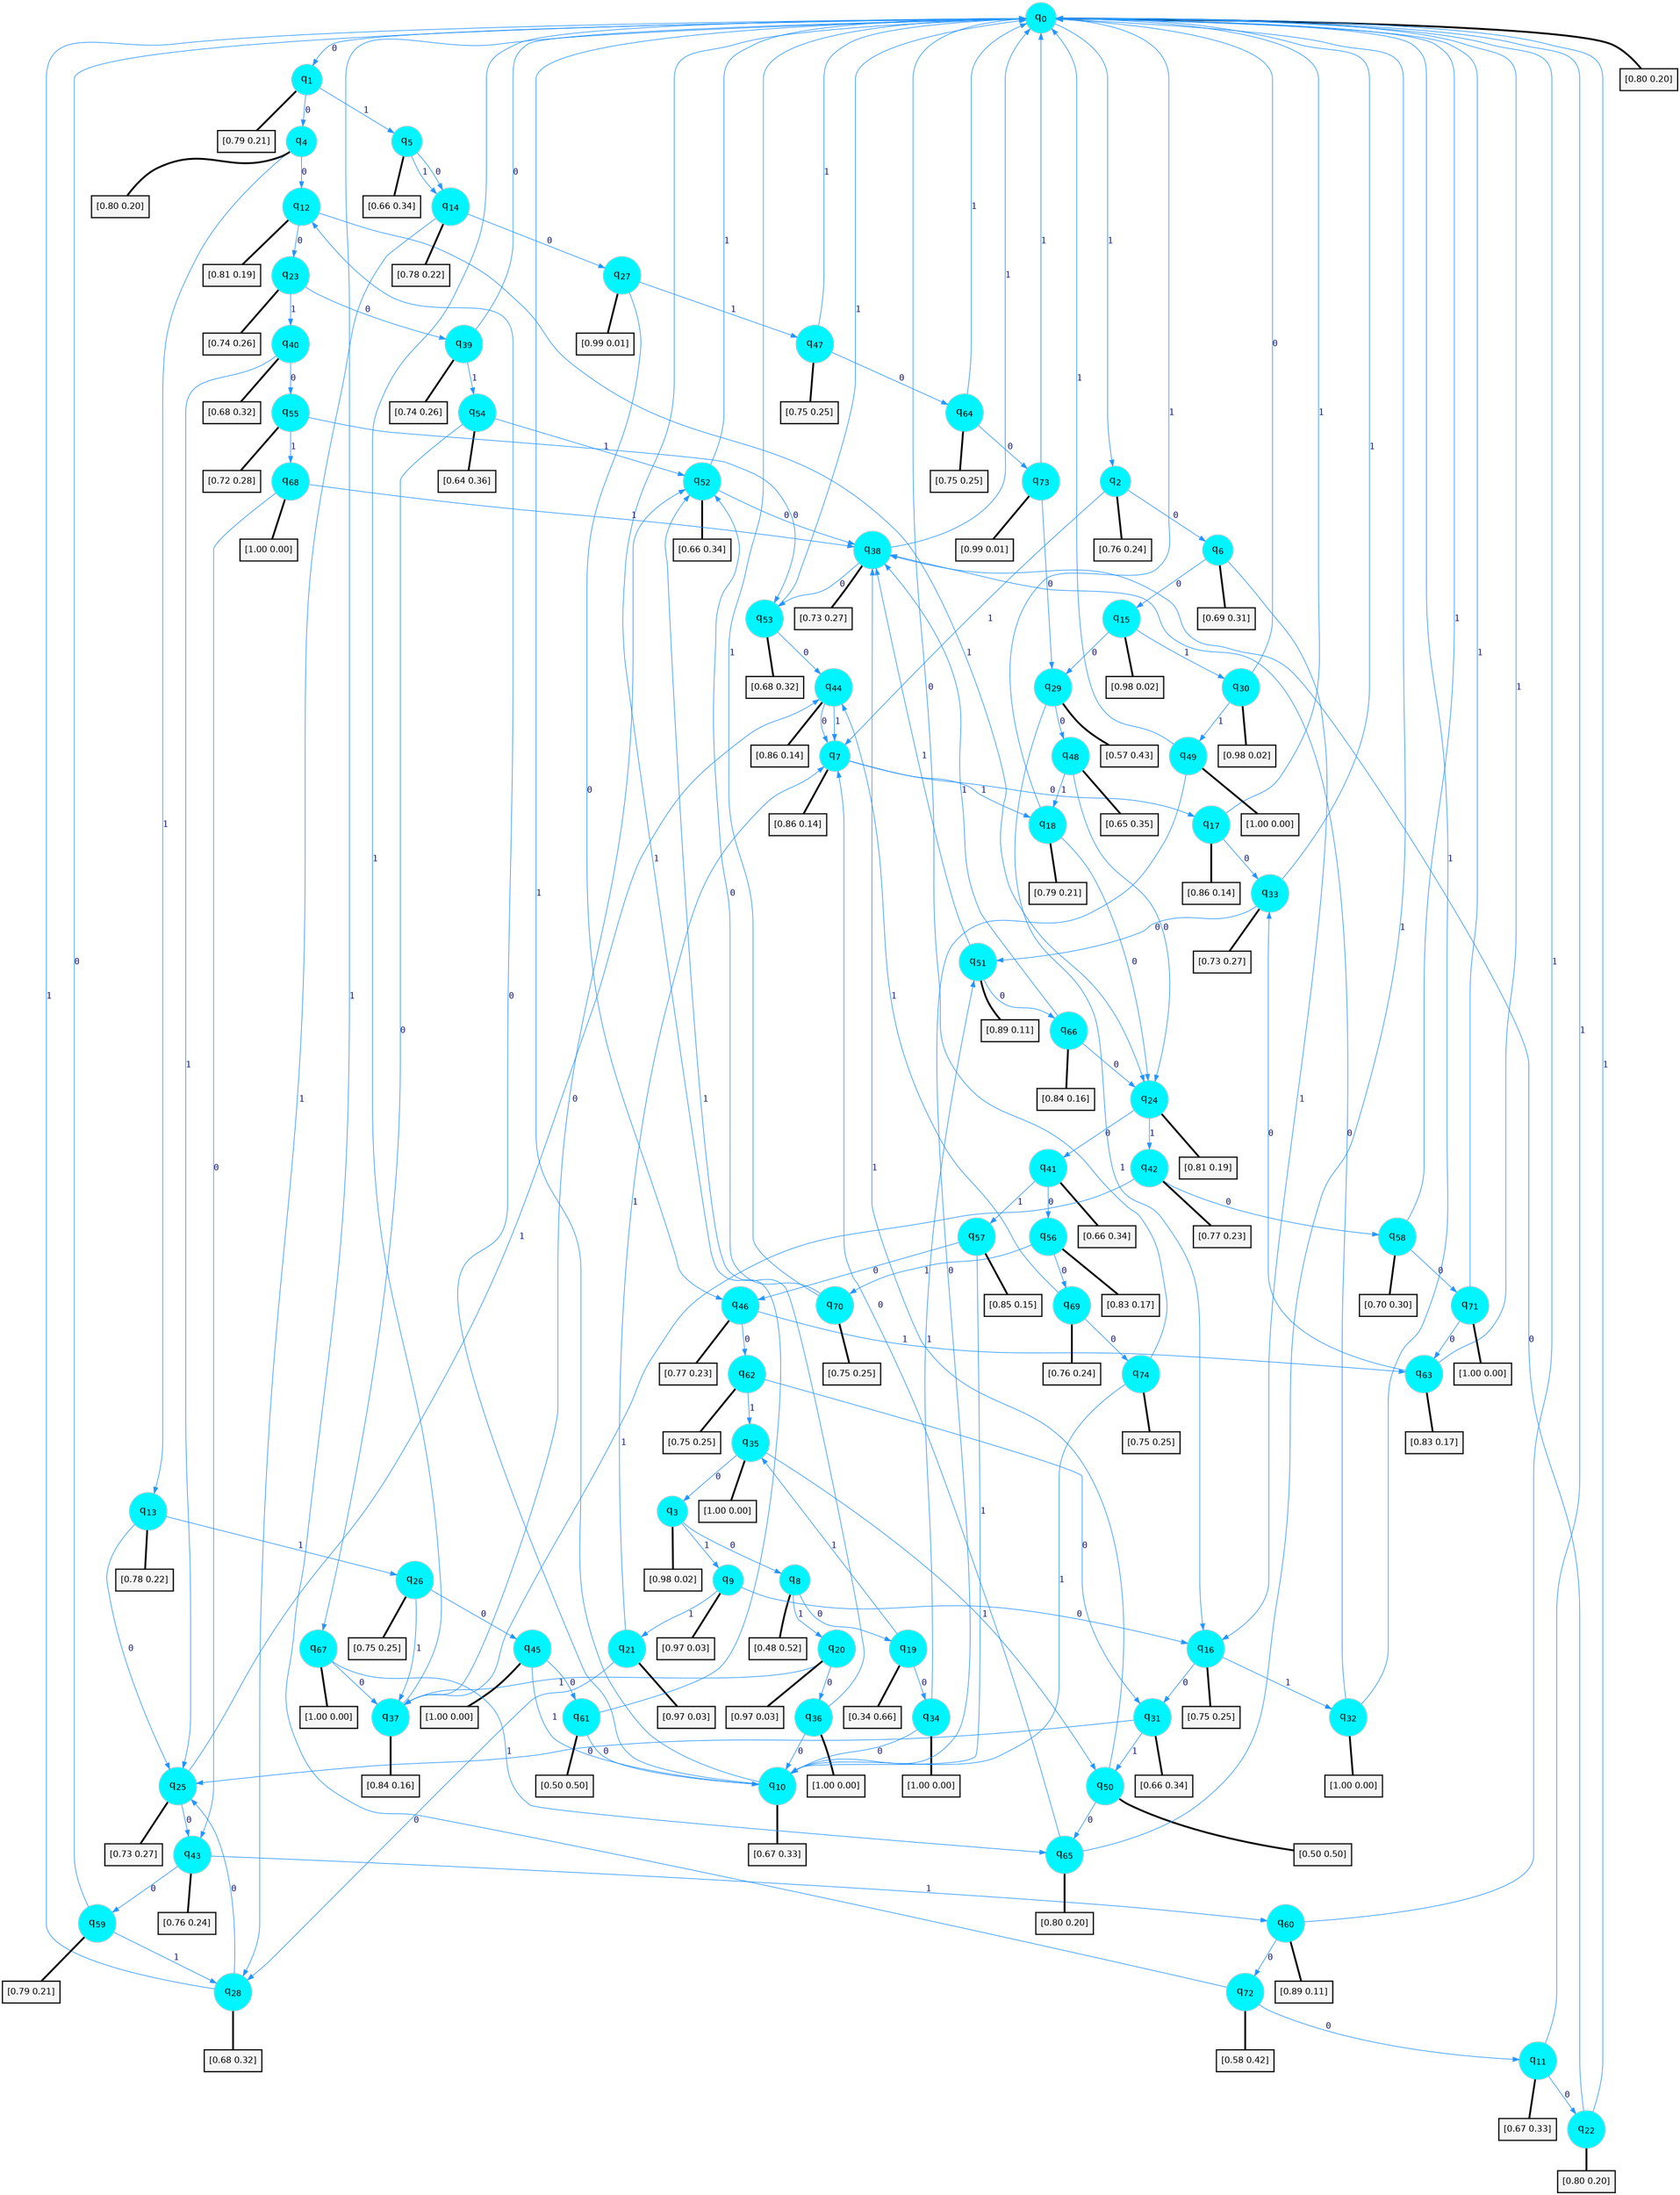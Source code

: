 digraph G {
graph [
bgcolor=transparent, dpi=300, rankdir=TD, size="40,25"];
node [
color=gray, fillcolor=turquoise1, fontcolor=black, fontname=Helvetica, fontsize=16, fontweight=bold, shape=circle, style=filled];
edge [
arrowsize=1, color=dodgerblue1, fontcolor=midnightblue, fontname=courier, fontweight=bold, penwidth=1, style=solid, weight=20];
0[label=<q<SUB>0</SUB>>];
1[label=<q<SUB>1</SUB>>];
2[label=<q<SUB>2</SUB>>];
3[label=<q<SUB>3</SUB>>];
4[label=<q<SUB>4</SUB>>];
5[label=<q<SUB>5</SUB>>];
6[label=<q<SUB>6</SUB>>];
7[label=<q<SUB>7</SUB>>];
8[label=<q<SUB>8</SUB>>];
9[label=<q<SUB>9</SUB>>];
10[label=<q<SUB>10</SUB>>];
11[label=<q<SUB>11</SUB>>];
12[label=<q<SUB>12</SUB>>];
13[label=<q<SUB>13</SUB>>];
14[label=<q<SUB>14</SUB>>];
15[label=<q<SUB>15</SUB>>];
16[label=<q<SUB>16</SUB>>];
17[label=<q<SUB>17</SUB>>];
18[label=<q<SUB>18</SUB>>];
19[label=<q<SUB>19</SUB>>];
20[label=<q<SUB>20</SUB>>];
21[label=<q<SUB>21</SUB>>];
22[label=<q<SUB>22</SUB>>];
23[label=<q<SUB>23</SUB>>];
24[label=<q<SUB>24</SUB>>];
25[label=<q<SUB>25</SUB>>];
26[label=<q<SUB>26</SUB>>];
27[label=<q<SUB>27</SUB>>];
28[label=<q<SUB>28</SUB>>];
29[label=<q<SUB>29</SUB>>];
30[label=<q<SUB>30</SUB>>];
31[label=<q<SUB>31</SUB>>];
32[label=<q<SUB>32</SUB>>];
33[label=<q<SUB>33</SUB>>];
34[label=<q<SUB>34</SUB>>];
35[label=<q<SUB>35</SUB>>];
36[label=<q<SUB>36</SUB>>];
37[label=<q<SUB>37</SUB>>];
38[label=<q<SUB>38</SUB>>];
39[label=<q<SUB>39</SUB>>];
40[label=<q<SUB>40</SUB>>];
41[label=<q<SUB>41</SUB>>];
42[label=<q<SUB>42</SUB>>];
43[label=<q<SUB>43</SUB>>];
44[label=<q<SUB>44</SUB>>];
45[label=<q<SUB>45</SUB>>];
46[label=<q<SUB>46</SUB>>];
47[label=<q<SUB>47</SUB>>];
48[label=<q<SUB>48</SUB>>];
49[label=<q<SUB>49</SUB>>];
50[label=<q<SUB>50</SUB>>];
51[label=<q<SUB>51</SUB>>];
52[label=<q<SUB>52</SUB>>];
53[label=<q<SUB>53</SUB>>];
54[label=<q<SUB>54</SUB>>];
55[label=<q<SUB>55</SUB>>];
56[label=<q<SUB>56</SUB>>];
57[label=<q<SUB>57</SUB>>];
58[label=<q<SUB>58</SUB>>];
59[label=<q<SUB>59</SUB>>];
60[label=<q<SUB>60</SUB>>];
61[label=<q<SUB>61</SUB>>];
62[label=<q<SUB>62</SUB>>];
63[label=<q<SUB>63</SUB>>];
64[label=<q<SUB>64</SUB>>];
65[label=<q<SUB>65</SUB>>];
66[label=<q<SUB>66</SUB>>];
67[label=<q<SUB>67</SUB>>];
68[label=<q<SUB>68</SUB>>];
69[label=<q<SUB>69</SUB>>];
70[label=<q<SUB>70</SUB>>];
71[label=<q<SUB>71</SUB>>];
72[label=<q<SUB>72</SUB>>];
73[label=<q<SUB>73</SUB>>];
74[label=<q<SUB>74</SUB>>];
75[label="[0.80 0.20]", shape=box,fontcolor=black, fontname=Helvetica, fontsize=14, penwidth=2, fillcolor=whitesmoke,color=black];
76[label="[0.79 0.21]", shape=box,fontcolor=black, fontname=Helvetica, fontsize=14, penwidth=2, fillcolor=whitesmoke,color=black];
77[label="[0.76 0.24]", shape=box,fontcolor=black, fontname=Helvetica, fontsize=14, penwidth=2, fillcolor=whitesmoke,color=black];
78[label="[0.98 0.02]", shape=box,fontcolor=black, fontname=Helvetica, fontsize=14, penwidth=2, fillcolor=whitesmoke,color=black];
79[label="[0.80 0.20]", shape=box,fontcolor=black, fontname=Helvetica, fontsize=14, penwidth=2, fillcolor=whitesmoke,color=black];
80[label="[0.66 0.34]", shape=box,fontcolor=black, fontname=Helvetica, fontsize=14, penwidth=2, fillcolor=whitesmoke,color=black];
81[label="[0.69 0.31]", shape=box,fontcolor=black, fontname=Helvetica, fontsize=14, penwidth=2, fillcolor=whitesmoke,color=black];
82[label="[0.86 0.14]", shape=box,fontcolor=black, fontname=Helvetica, fontsize=14, penwidth=2, fillcolor=whitesmoke,color=black];
83[label="[0.48 0.52]", shape=box,fontcolor=black, fontname=Helvetica, fontsize=14, penwidth=2, fillcolor=whitesmoke,color=black];
84[label="[0.97 0.03]", shape=box,fontcolor=black, fontname=Helvetica, fontsize=14, penwidth=2, fillcolor=whitesmoke,color=black];
85[label="[0.67 0.33]", shape=box,fontcolor=black, fontname=Helvetica, fontsize=14, penwidth=2, fillcolor=whitesmoke,color=black];
86[label="[0.67 0.33]", shape=box,fontcolor=black, fontname=Helvetica, fontsize=14, penwidth=2, fillcolor=whitesmoke,color=black];
87[label="[0.81 0.19]", shape=box,fontcolor=black, fontname=Helvetica, fontsize=14, penwidth=2, fillcolor=whitesmoke,color=black];
88[label="[0.78 0.22]", shape=box,fontcolor=black, fontname=Helvetica, fontsize=14, penwidth=2, fillcolor=whitesmoke,color=black];
89[label="[0.78 0.22]", shape=box,fontcolor=black, fontname=Helvetica, fontsize=14, penwidth=2, fillcolor=whitesmoke,color=black];
90[label="[0.98 0.02]", shape=box,fontcolor=black, fontname=Helvetica, fontsize=14, penwidth=2, fillcolor=whitesmoke,color=black];
91[label="[0.75 0.25]", shape=box,fontcolor=black, fontname=Helvetica, fontsize=14, penwidth=2, fillcolor=whitesmoke,color=black];
92[label="[0.86 0.14]", shape=box,fontcolor=black, fontname=Helvetica, fontsize=14, penwidth=2, fillcolor=whitesmoke,color=black];
93[label="[0.79 0.21]", shape=box,fontcolor=black, fontname=Helvetica, fontsize=14, penwidth=2, fillcolor=whitesmoke,color=black];
94[label="[0.34 0.66]", shape=box,fontcolor=black, fontname=Helvetica, fontsize=14, penwidth=2, fillcolor=whitesmoke,color=black];
95[label="[0.97 0.03]", shape=box,fontcolor=black, fontname=Helvetica, fontsize=14, penwidth=2, fillcolor=whitesmoke,color=black];
96[label="[0.97 0.03]", shape=box,fontcolor=black, fontname=Helvetica, fontsize=14, penwidth=2, fillcolor=whitesmoke,color=black];
97[label="[0.80 0.20]", shape=box,fontcolor=black, fontname=Helvetica, fontsize=14, penwidth=2, fillcolor=whitesmoke,color=black];
98[label="[0.74 0.26]", shape=box,fontcolor=black, fontname=Helvetica, fontsize=14, penwidth=2, fillcolor=whitesmoke,color=black];
99[label="[0.81 0.19]", shape=box,fontcolor=black, fontname=Helvetica, fontsize=14, penwidth=2, fillcolor=whitesmoke,color=black];
100[label="[0.73 0.27]", shape=box,fontcolor=black, fontname=Helvetica, fontsize=14, penwidth=2, fillcolor=whitesmoke,color=black];
101[label="[0.75 0.25]", shape=box,fontcolor=black, fontname=Helvetica, fontsize=14, penwidth=2, fillcolor=whitesmoke,color=black];
102[label="[0.99 0.01]", shape=box,fontcolor=black, fontname=Helvetica, fontsize=14, penwidth=2, fillcolor=whitesmoke,color=black];
103[label="[0.68 0.32]", shape=box,fontcolor=black, fontname=Helvetica, fontsize=14, penwidth=2, fillcolor=whitesmoke,color=black];
104[label="[0.57 0.43]", shape=box,fontcolor=black, fontname=Helvetica, fontsize=14, penwidth=2, fillcolor=whitesmoke,color=black];
105[label="[0.98 0.02]", shape=box,fontcolor=black, fontname=Helvetica, fontsize=14, penwidth=2, fillcolor=whitesmoke,color=black];
106[label="[0.66 0.34]", shape=box,fontcolor=black, fontname=Helvetica, fontsize=14, penwidth=2, fillcolor=whitesmoke,color=black];
107[label="[1.00 0.00]", shape=box,fontcolor=black, fontname=Helvetica, fontsize=14, penwidth=2, fillcolor=whitesmoke,color=black];
108[label="[0.73 0.27]", shape=box,fontcolor=black, fontname=Helvetica, fontsize=14, penwidth=2, fillcolor=whitesmoke,color=black];
109[label="[1.00 0.00]", shape=box,fontcolor=black, fontname=Helvetica, fontsize=14, penwidth=2, fillcolor=whitesmoke,color=black];
110[label="[1.00 0.00]", shape=box,fontcolor=black, fontname=Helvetica, fontsize=14, penwidth=2, fillcolor=whitesmoke,color=black];
111[label="[1.00 0.00]", shape=box,fontcolor=black, fontname=Helvetica, fontsize=14, penwidth=2, fillcolor=whitesmoke,color=black];
112[label="[0.84 0.16]", shape=box,fontcolor=black, fontname=Helvetica, fontsize=14, penwidth=2, fillcolor=whitesmoke,color=black];
113[label="[0.73 0.27]", shape=box,fontcolor=black, fontname=Helvetica, fontsize=14, penwidth=2, fillcolor=whitesmoke,color=black];
114[label="[0.74 0.26]", shape=box,fontcolor=black, fontname=Helvetica, fontsize=14, penwidth=2, fillcolor=whitesmoke,color=black];
115[label="[0.68 0.32]", shape=box,fontcolor=black, fontname=Helvetica, fontsize=14, penwidth=2, fillcolor=whitesmoke,color=black];
116[label="[0.66 0.34]", shape=box,fontcolor=black, fontname=Helvetica, fontsize=14, penwidth=2, fillcolor=whitesmoke,color=black];
117[label="[0.77 0.23]", shape=box,fontcolor=black, fontname=Helvetica, fontsize=14, penwidth=2, fillcolor=whitesmoke,color=black];
118[label="[0.76 0.24]", shape=box,fontcolor=black, fontname=Helvetica, fontsize=14, penwidth=2, fillcolor=whitesmoke,color=black];
119[label="[0.86 0.14]", shape=box,fontcolor=black, fontname=Helvetica, fontsize=14, penwidth=2, fillcolor=whitesmoke,color=black];
120[label="[1.00 0.00]", shape=box,fontcolor=black, fontname=Helvetica, fontsize=14, penwidth=2, fillcolor=whitesmoke,color=black];
121[label="[0.77 0.23]", shape=box,fontcolor=black, fontname=Helvetica, fontsize=14, penwidth=2, fillcolor=whitesmoke,color=black];
122[label="[0.75 0.25]", shape=box,fontcolor=black, fontname=Helvetica, fontsize=14, penwidth=2, fillcolor=whitesmoke,color=black];
123[label="[0.65 0.35]", shape=box,fontcolor=black, fontname=Helvetica, fontsize=14, penwidth=2, fillcolor=whitesmoke,color=black];
124[label="[1.00 0.00]", shape=box,fontcolor=black, fontname=Helvetica, fontsize=14, penwidth=2, fillcolor=whitesmoke,color=black];
125[label="[0.50 0.50]", shape=box,fontcolor=black, fontname=Helvetica, fontsize=14, penwidth=2, fillcolor=whitesmoke,color=black];
126[label="[0.89 0.11]", shape=box,fontcolor=black, fontname=Helvetica, fontsize=14, penwidth=2, fillcolor=whitesmoke,color=black];
127[label="[0.66 0.34]", shape=box,fontcolor=black, fontname=Helvetica, fontsize=14, penwidth=2, fillcolor=whitesmoke,color=black];
128[label="[0.68 0.32]", shape=box,fontcolor=black, fontname=Helvetica, fontsize=14, penwidth=2, fillcolor=whitesmoke,color=black];
129[label="[0.64 0.36]", shape=box,fontcolor=black, fontname=Helvetica, fontsize=14, penwidth=2, fillcolor=whitesmoke,color=black];
130[label="[0.72 0.28]", shape=box,fontcolor=black, fontname=Helvetica, fontsize=14, penwidth=2, fillcolor=whitesmoke,color=black];
131[label="[0.83 0.17]", shape=box,fontcolor=black, fontname=Helvetica, fontsize=14, penwidth=2, fillcolor=whitesmoke,color=black];
132[label="[0.85 0.15]", shape=box,fontcolor=black, fontname=Helvetica, fontsize=14, penwidth=2, fillcolor=whitesmoke,color=black];
133[label="[0.70 0.30]", shape=box,fontcolor=black, fontname=Helvetica, fontsize=14, penwidth=2, fillcolor=whitesmoke,color=black];
134[label="[0.79 0.21]", shape=box,fontcolor=black, fontname=Helvetica, fontsize=14, penwidth=2, fillcolor=whitesmoke,color=black];
135[label="[0.89 0.11]", shape=box,fontcolor=black, fontname=Helvetica, fontsize=14, penwidth=2, fillcolor=whitesmoke,color=black];
136[label="[0.50 0.50]", shape=box,fontcolor=black, fontname=Helvetica, fontsize=14, penwidth=2, fillcolor=whitesmoke,color=black];
137[label="[0.75 0.25]", shape=box,fontcolor=black, fontname=Helvetica, fontsize=14, penwidth=2, fillcolor=whitesmoke,color=black];
138[label="[0.83 0.17]", shape=box,fontcolor=black, fontname=Helvetica, fontsize=14, penwidth=2, fillcolor=whitesmoke,color=black];
139[label="[0.75 0.25]", shape=box,fontcolor=black, fontname=Helvetica, fontsize=14, penwidth=2, fillcolor=whitesmoke,color=black];
140[label="[0.80 0.20]", shape=box,fontcolor=black, fontname=Helvetica, fontsize=14, penwidth=2, fillcolor=whitesmoke,color=black];
141[label="[0.84 0.16]", shape=box,fontcolor=black, fontname=Helvetica, fontsize=14, penwidth=2, fillcolor=whitesmoke,color=black];
142[label="[1.00 0.00]", shape=box,fontcolor=black, fontname=Helvetica, fontsize=14, penwidth=2, fillcolor=whitesmoke,color=black];
143[label="[1.00 0.00]", shape=box,fontcolor=black, fontname=Helvetica, fontsize=14, penwidth=2, fillcolor=whitesmoke,color=black];
144[label="[0.76 0.24]", shape=box,fontcolor=black, fontname=Helvetica, fontsize=14, penwidth=2, fillcolor=whitesmoke,color=black];
145[label="[0.75 0.25]", shape=box,fontcolor=black, fontname=Helvetica, fontsize=14, penwidth=2, fillcolor=whitesmoke,color=black];
146[label="[1.00 0.00]", shape=box,fontcolor=black, fontname=Helvetica, fontsize=14, penwidth=2, fillcolor=whitesmoke,color=black];
147[label="[0.58 0.42]", shape=box,fontcolor=black, fontname=Helvetica, fontsize=14, penwidth=2, fillcolor=whitesmoke,color=black];
148[label="[0.99 0.01]", shape=box,fontcolor=black, fontname=Helvetica, fontsize=14, penwidth=2, fillcolor=whitesmoke,color=black];
149[label="[0.75 0.25]", shape=box,fontcolor=black, fontname=Helvetica, fontsize=14, penwidth=2, fillcolor=whitesmoke,color=black];
0->1 [label=0];
0->2 [label=1];
0->75 [arrowhead=none, penwidth=3,color=black];
1->4 [label=0];
1->5 [label=1];
1->76 [arrowhead=none, penwidth=3,color=black];
2->6 [label=0];
2->7 [label=1];
2->77 [arrowhead=none, penwidth=3,color=black];
3->8 [label=0];
3->9 [label=1];
3->78 [arrowhead=none, penwidth=3,color=black];
4->12 [label=0];
4->13 [label=1];
4->79 [arrowhead=none, penwidth=3,color=black];
5->14 [label=0];
5->14 [label=1];
5->80 [arrowhead=none, penwidth=3,color=black];
6->15 [label=0];
6->16 [label=1];
6->81 [arrowhead=none, penwidth=3,color=black];
7->17 [label=0];
7->18 [label=1];
7->82 [arrowhead=none, penwidth=3,color=black];
8->19 [label=0];
8->20 [label=1];
8->83 [arrowhead=none, penwidth=3,color=black];
9->16 [label=0];
9->21 [label=1];
9->84 [arrowhead=none, penwidth=3,color=black];
10->12 [label=0];
10->0 [label=1];
10->85 [arrowhead=none, penwidth=3,color=black];
11->22 [label=0];
11->0 [label=1];
11->86 [arrowhead=none, penwidth=3,color=black];
12->23 [label=0];
12->24 [label=1];
12->87 [arrowhead=none, penwidth=3,color=black];
13->25 [label=0];
13->26 [label=1];
13->88 [arrowhead=none, penwidth=3,color=black];
14->27 [label=0];
14->28 [label=1];
14->89 [arrowhead=none, penwidth=3,color=black];
15->29 [label=0];
15->30 [label=1];
15->90 [arrowhead=none, penwidth=3,color=black];
16->31 [label=0];
16->32 [label=1];
16->91 [arrowhead=none, penwidth=3,color=black];
17->33 [label=0];
17->0 [label=1];
17->92 [arrowhead=none, penwidth=3,color=black];
18->24 [label=0];
18->0 [label=1];
18->93 [arrowhead=none, penwidth=3,color=black];
19->34 [label=0];
19->35 [label=1];
19->94 [arrowhead=none, penwidth=3,color=black];
20->36 [label=0];
20->37 [label=1];
20->95 [arrowhead=none, penwidth=3,color=black];
21->28 [label=0];
21->7 [label=1];
21->96 [arrowhead=none, penwidth=3,color=black];
22->38 [label=0];
22->0 [label=1];
22->97 [arrowhead=none, penwidth=3,color=black];
23->39 [label=0];
23->40 [label=1];
23->98 [arrowhead=none, penwidth=3,color=black];
24->41 [label=0];
24->42 [label=1];
24->99 [arrowhead=none, penwidth=3,color=black];
25->43 [label=0];
25->44 [label=1];
25->100 [arrowhead=none, penwidth=3,color=black];
26->45 [label=0];
26->37 [label=1];
26->101 [arrowhead=none, penwidth=3,color=black];
27->46 [label=0];
27->47 [label=1];
27->102 [arrowhead=none, penwidth=3,color=black];
28->25 [label=0];
28->0 [label=1];
28->103 [arrowhead=none, penwidth=3,color=black];
29->48 [label=0];
29->16 [label=1];
29->104 [arrowhead=none, penwidth=3,color=black];
30->0 [label=0];
30->49 [label=1];
30->105 [arrowhead=none, penwidth=3,color=black];
31->25 [label=0];
31->50 [label=1];
31->106 [arrowhead=none, penwidth=3,color=black];
32->38 [label=0];
32->0 [label=1];
32->107 [arrowhead=none, penwidth=3,color=black];
33->51 [label=0];
33->0 [label=1];
33->108 [arrowhead=none, penwidth=3,color=black];
34->10 [label=0];
34->51 [label=1];
34->109 [arrowhead=none, penwidth=3,color=black];
35->3 [label=0];
35->50 [label=1];
35->110 [arrowhead=none, penwidth=3,color=black];
36->10 [label=0];
36->52 [label=1];
36->111 [arrowhead=none, penwidth=3,color=black];
37->52 [label=0];
37->0 [label=1];
37->112 [arrowhead=none, penwidth=3,color=black];
38->53 [label=0];
38->0 [label=1];
38->113 [arrowhead=none, penwidth=3,color=black];
39->0 [label=0];
39->54 [label=1];
39->114 [arrowhead=none, penwidth=3,color=black];
40->55 [label=0];
40->25 [label=1];
40->115 [arrowhead=none, penwidth=3,color=black];
41->56 [label=0];
41->57 [label=1];
41->116 [arrowhead=none, penwidth=3,color=black];
42->58 [label=0];
42->37 [label=1];
42->117 [arrowhead=none, penwidth=3,color=black];
43->59 [label=0];
43->60 [label=1];
43->118 [arrowhead=none, penwidth=3,color=black];
44->7 [label=0];
44->7 [label=1];
44->119 [arrowhead=none, penwidth=3,color=black];
45->61 [label=0];
45->10 [label=1];
45->120 [arrowhead=none, penwidth=3,color=black];
46->62 [label=0];
46->63 [label=1];
46->121 [arrowhead=none, penwidth=3,color=black];
47->64 [label=0];
47->0 [label=1];
47->122 [arrowhead=none, penwidth=3,color=black];
48->24 [label=0];
48->18 [label=1];
48->123 [arrowhead=none, penwidth=3,color=black];
49->10 [label=0];
49->0 [label=1];
49->124 [arrowhead=none, penwidth=3,color=black];
50->65 [label=0];
50->38 [label=1];
50->125 [arrowhead=none, penwidth=3,color=black];
51->66 [label=0];
51->38 [label=1];
51->126 [arrowhead=none, penwidth=3,color=black];
52->38 [label=0];
52->0 [label=1];
52->127 [arrowhead=none, penwidth=3,color=black];
53->44 [label=0];
53->0 [label=1];
53->128 [arrowhead=none, penwidth=3,color=black];
54->67 [label=0];
54->52 [label=1];
54->129 [arrowhead=none, penwidth=3,color=black];
55->53 [label=0];
55->68 [label=1];
55->130 [arrowhead=none, penwidth=3,color=black];
56->69 [label=0];
56->70 [label=1];
56->131 [arrowhead=none, penwidth=3,color=black];
57->46 [label=0];
57->10 [label=1];
57->132 [arrowhead=none, penwidth=3,color=black];
58->71 [label=0];
58->0 [label=1];
58->133 [arrowhead=none, penwidth=3,color=black];
59->0 [label=0];
59->28 [label=1];
59->134 [arrowhead=none, penwidth=3,color=black];
60->72 [label=0];
60->0 [label=1];
60->135 [arrowhead=none, penwidth=3,color=black];
61->10 [label=0];
61->0 [label=1];
61->136 [arrowhead=none, penwidth=3,color=black];
62->31 [label=0];
62->35 [label=1];
62->137 [arrowhead=none, penwidth=3,color=black];
63->33 [label=0];
63->0 [label=1];
63->138 [arrowhead=none, penwidth=3,color=black];
64->73 [label=0];
64->0 [label=1];
64->139 [arrowhead=none, penwidth=3,color=black];
65->7 [label=0];
65->0 [label=1];
65->140 [arrowhead=none, penwidth=3,color=black];
66->24 [label=0];
66->38 [label=1];
66->141 [arrowhead=none, penwidth=3,color=black];
67->37 [label=0];
67->65 [label=1];
67->142 [arrowhead=none, penwidth=3,color=black];
68->43 [label=0];
68->38 [label=1];
68->143 [arrowhead=none, penwidth=3,color=black];
69->74 [label=0];
69->44 [label=1];
69->144 [arrowhead=none, penwidth=3,color=black];
70->52 [label=0];
70->0 [label=1];
70->145 [arrowhead=none, penwidth=3,color=black];
71->63 [label=0];
71->0 [label=1];
71->146 [arrowhead=none, penwidth=3,color=black];
72->11 [label=0];
72->0 [label=1];
72->147 [arrowhead=none, penwidth=3,color=black];
73->29 [label=0];
73->0 [label=1];
73->148 [arrowhead=none, penwidth=3,color=black];
74->0 [label=0];
74->10 [label=1];
74->149 [arrowhead=none, penwidth=3,color=black];
}
